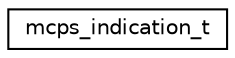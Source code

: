 digraph "Graphical Class Hierarchy"
{
 // LATEX_PDF_SIZE
  edge [fontname="Helvetica",fontsize="10",labelfontname="Helvetica",labelfontsize="10"];
  node [fontname="Helvetica",fontsize="10",shape=record];
  rankdir="LR";
  Node0 [label="mcps_indication_t",height=0.2,width=0.4,color="black", fillcolor="white", style="filled",URL="$structmcps__indication__t.html",tooltip="Mac Common Part Sublayer (MCPS) indication representation."];
}
